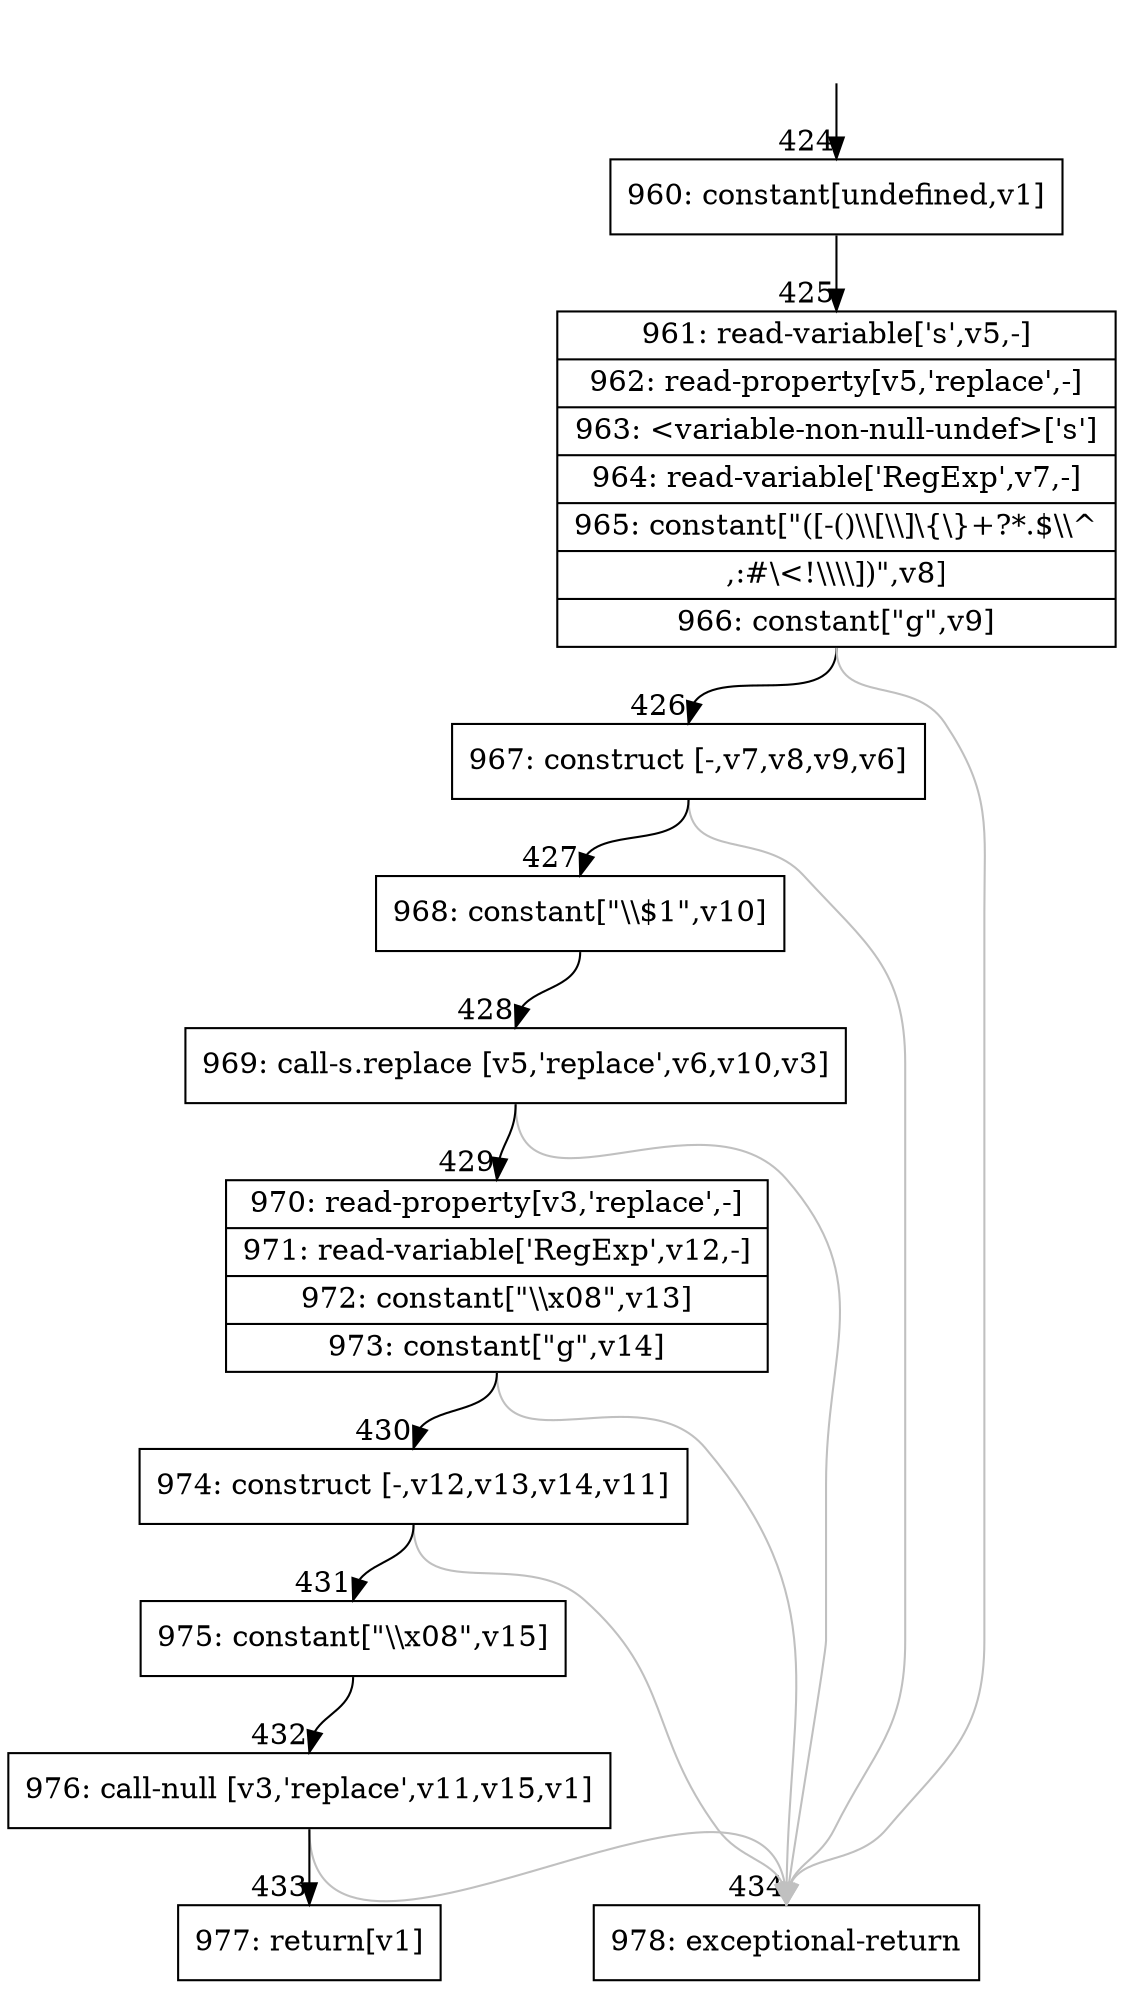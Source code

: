 digraph {
rankdir="TD"
BB_entry46[shape=none,label=""];
BB_entry46 -> BB424 [tailport=s, headport=n, headlabel="    424"]
BB424 [shape=record label="{960: constant[undefined,v1]}" ] 
BB424 -> BB425 [tailport=s, headport=n, headlabel="      425"]
BB425 [shape=record label="{961: read-variable['s',v5,-]|962: read-property[v5,'replace',-]|963: \<variable-non-null-undef\>['s']|964: read-variable['RegExp',v7,-]|965: constant[\"([-()\\\\[\\\\]\\\{\\\}+?*.$\\\\^|,:#\\\<!\\\\\\\\])\",v8]|966: constant[\"g\",v9]}" ] 
BB425 -> BB426 [tailport=s, headport=n, headlabel="      426"]
BB425 -> BB434 [tailport=s, headport=n, color=gray, headlabel="      434"]
BB426 [shape=record label="{967: construct [-,v7,v8,v9,v6]}" ] 
BB426 -> BB427 [tailport=s, headport=n, headlabel="      427"]
BB426 -> BB434 [tailport=s, headport=n, color=gray]
BB427 [shape=record label="{968: constant[\"\\\\$1\",v10]}" ] 
BB427 -> BB428 [tailport=s, headport=n, headlabel="      428"]
BB428 [shape=record label="{969: call-s.replace [v5,'replace',v6,v10,v3]}" ] 
BB428 -> BB429 [tailport=s, headport=n, headlabel="      429"]
BB428 -> BB434 [tailport=s, headport=n, color=gray]
BB429 [shape=record label="{970: read-property[v3,'replace',-]|971: read-variable['RegExp',v12,-]|972: constant[\"\\\\x08\",v13]|973: constant[\"g\",v14]}" ] 
BB429 -> BB430 [tailport=s, headport=n, headlabel="      430"]
BB429 -> BB434 [tailport=s, headport=n, color=gray]
BB430 [shape=record label="{974: construct [-,v12,v13,v14,v11]}" ] 
BB430 -> BB431 [tailport=s, headport=n, headlabel="      431"]
BB430 -> BB434 [tailport=s, headport=n, color=gray]
BB431 [shape=record label="{975: constant[\"\\\\x08\",v15]}" ] 
BB431 -> BB432 [tailport=s, headport=n, headlabel="      432"]
BB432 [shape=record label="{976: call-null [v3,'replace',v11,v15,v1]}" ] 
BB432 -> BB433 [tailport=s, headport=n, headlabel="      433"]
BB432 -> BB434 [tailport=s, headport=n, color=gray]
BB433 [shape=record label="{977: return[v1]}" ] 
BB434 [shape=record label="{978: exceptional-return}" ] 
//#$~ 755
}

